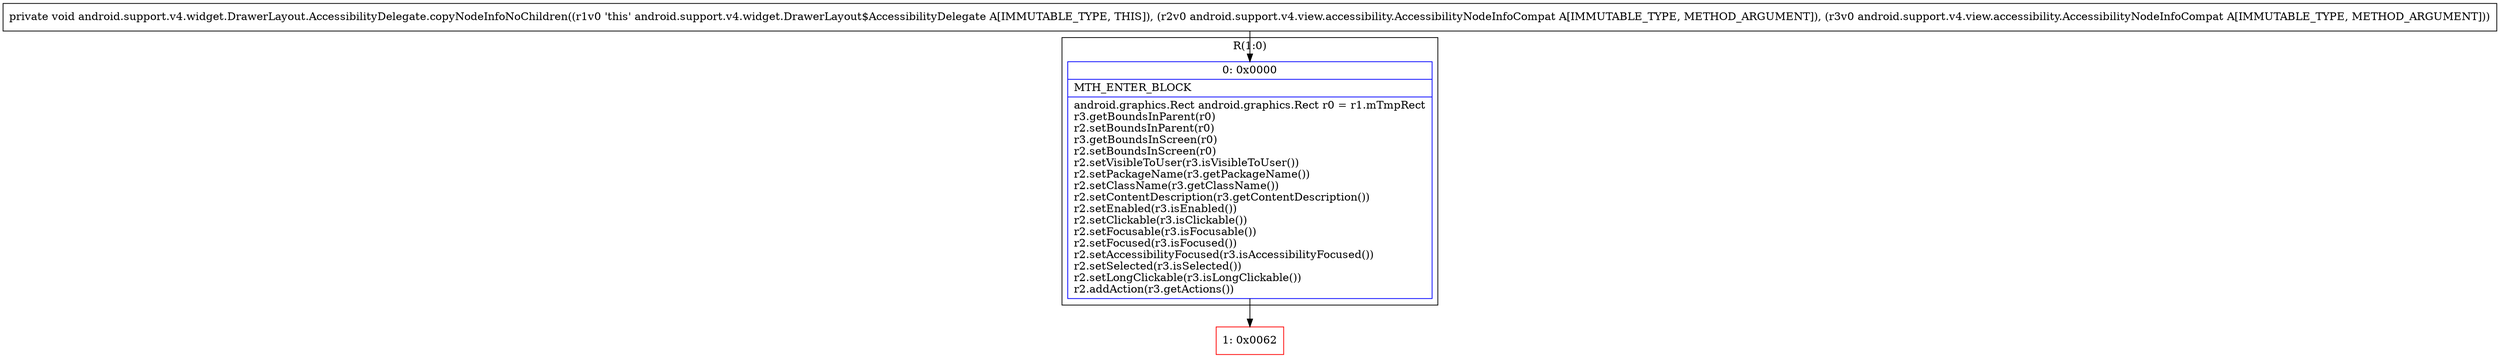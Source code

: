 digraph "CFG forandroid.support.v4.widget.DrawerLayout.AccessibilityDelegate.copyNodeInfoNoChildren(Landroid\/support\/v4\/view\/accessibility\/AccessibilityNodeInfoCompat;Landroid\/support\/v4\/view\/accessibility\/AccessibilityNodeInfoCompat;)V" {
subgraph cluster_Region_1189348434 {
label = "R(1:0)";
node [shape=record,color=blue];
Node_0 [shape=record,label="{0\:\ 0x0000|MTH_ENTER_BLOCK\l|android.graphics.Rect android.graphics.Rect r0 = r1.mTmpRect\lr3.getBoundsInParent(r0)\lr2.setBoundsInParent(r0)\lr3.getBoundsInScreen(r0)\lr2.setBoundsInScreen(r0)\lr2.setVisibleToUser(r3.isVisibleToUser())\lr2.setPackageName(r3.getPackageName())\lr2.setClassName(r3.getClassName())\lr2.setContentDescription(r3.getContentDescription())\lr2.setEnabled(r3.isEnabled())\lr2.setClickable(r3.isClickable())\lr2.setFocusable(r3.isFocusable())\lr2.setFocused(r3.isFocused())\lr2.setAccessibilityFocused(r3.isAccessibilityFocused())\lr2.setSelected(r3.isSelected())\lr2.setLongClickable(r3.isLongClickable())\lr2.addAction(r3.getActions())\l}"];
}
Node_1 [shape=record,color=red,label="{1\:\ 0x0062}"];
MethodNode[shape=record,label="{private void android.support.v4.widget.DrawerLayout.AccessibilityDelegate.copyNodeInfoNoChildren((r1v0 'this' android.support.v4.widget.DrawerLayout$AccessibilityDelegate A[IMMUTABLE_TYPE, THIS]), (r2v0 android.support.v4.view.accessibility.AccessibilityNodeInfoCompat A[IMMUTABLE_TYPE, METHOD_ARGUMENT]), (r3v0 android.support.v4.view.accessibility.AccessibilityNodeInfoCompat A[IMMUTABLE_TYPE, METHOD_ARGUMENT])) }"];
MethodNode -> Node_0;
Node_0 -> Node_1;
}

